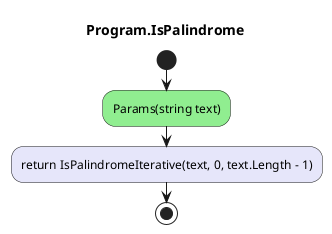 @startuml Program.IsPalindrome
title Program.IsPalindrome
start
#LightGreen:Params(string text);
#Lavender:return IsPalindromeIterative(text, 0, text.Length - 1);
stop
@enduml
